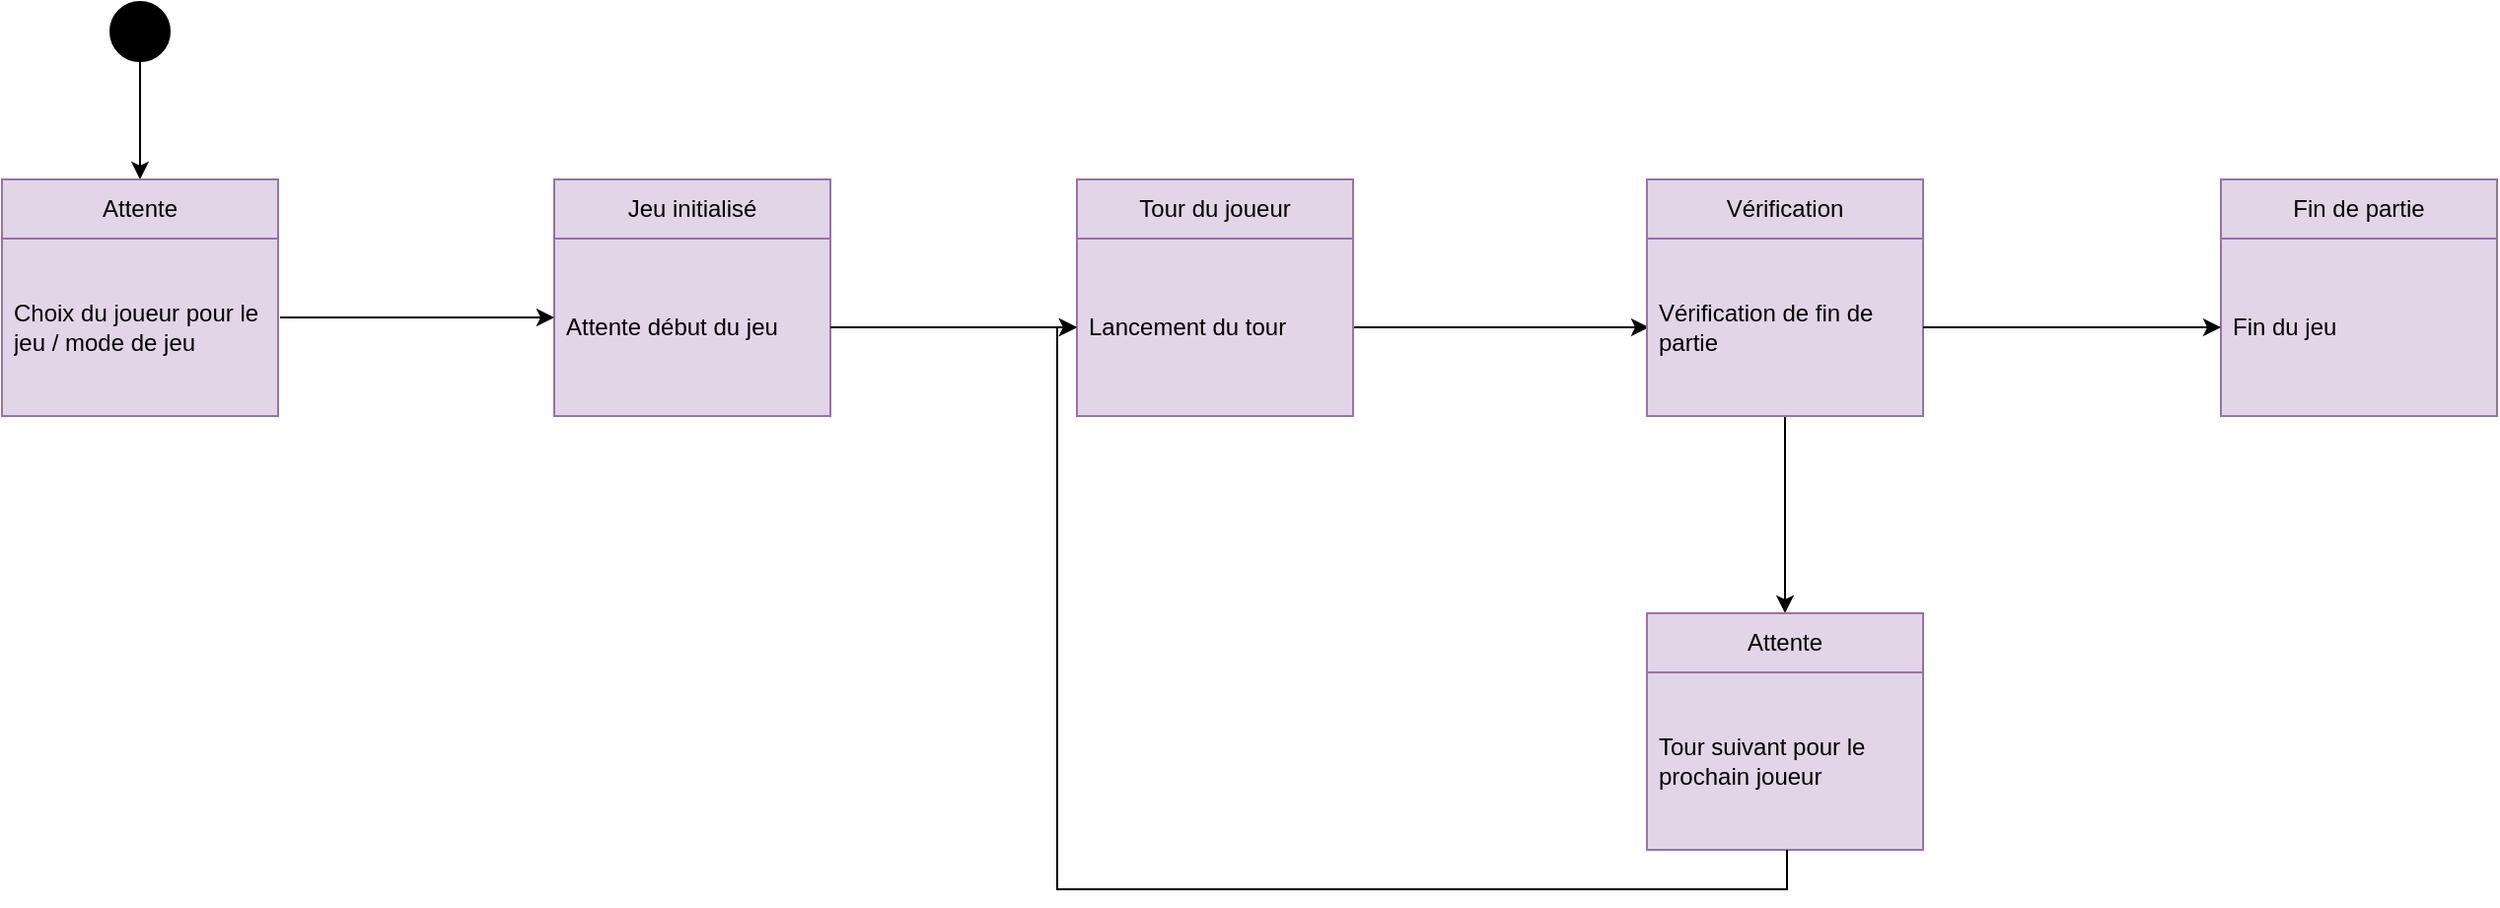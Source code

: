 <mxfile version="28.2.7">
  <diagram name="Page-1" id="AEfFvpfA0PrJpsahhnSm">
    <mxGraphModel dx="4982" dy="854" grid="1" gridSize="10" guides="1" tooltips="1" connect="1" arrows="1" fold="1" page="1" pageScale="1" pageWidth="413" pageHeight="291" math="0" shadow="0">
      <root>
        <mxCell id="0" />
        <mxCell id="1" parent="0" />
        <mxCell id="SYZDhbJk2cwsaqbULoUx-13" style="edgeStyle=orthogonalEdgeStyle;rounded=0;orthogonalLoop=1;jettySize=auto;html=1;" parent="1" source="SYZDhbJk2cwsaqbULoUx-2" target="SYZDhbJk2cwsaqbULoUx-9" edge="1">
          <mxGeometry relative="1" as="geometry" />
        </mxCell>
        <mxCell id="SYZDhbJk2cwsaqbULoUx-2" value="" style="ellipse;whiteSpace=wrap;html=1;fillColor=#000000;" parent="1" vertex="1">
          <mxGeometry x="-3190" y="250" width="30" height="30" as="geometry" />
        </mxCell>
        <mxCell id="SYZDhbJk2cwsaqbULoUx-9" value="Attente" style="swimlane;fontStyle=0;childLayout=stackLayout;horizontal=1;startSize=30;horizontalStack=0;resizeParent=1;resizeParentMax=0;resizeLast=0;collapsible=1;marginBottom=0;whiteSpace=wrap;html=1;fillColor=#e1d5e7;strokeColor=#9673a6;" parent="1" vertex="1">
          <mxGeometry x="-3245" y="340" width="140" height="120" as="geometry" />
        </mxCell>
        <mxCell id="SYZDhbJk2cwsaqbULoUx-10" value="&lt;div style=&quot;&quot;&gt;Choix du joueur pour le jeu / mode de jeu&lt;/div&gt;" style="text;strokeColor=#9673a6;fillColor=#e1d5e7;align=left;verticalAlign=middle;spacingLeft=4;spacingRight=4;overflow=hidden;points=[[0,0.5],[1,0.5]];portConstraint=eastwest;rotatable=0;whiteSpace=wrap;html=1;" parent="SYZDhbJk2cwsaqbULoUx-9" vertex="1">
          <mxGeometry y="30" width="140" height="90" as="geometry" />
        </mxCell>
        <mxCell id="SYZDhbJk2cwsaqbULoUx-21" value="Jeu initialisé" style="swimlane;fontStyle=0;childLayout=stackLayout;horizontal=1;startSize=30;horizontalStack=0;resizeParent=1;resizeParentMax=0;resizeLast=0;collapsible=1;marginBottom=0;whiteSpace=wrap;html=1;fillColor=#e1d5e7;strokeColor=#9673a6;" parent="1" vertex="1">
          <mxGeometry x="-2965" y="340" width="140" height="120" as="geometry" />
        </mxCell>
        <mxCell id="SYZDhbJk2cwsaqbULoUx-23" value="&lt;div style=&quot;&quot;&gt;Attente début du jeu&lt;/div&gt;" style="text;strokeColor=#9673a6;fillColor=#e1d5e7;align=left;verticalAlign=middle;spacingLeft=4;spacingRight=4;overflow=hidden;points=[[0,0.5],[1,0.5]];portConstraint=eastwest;rotatable=0;whiteSpace=wrap;html=1;" parent="SYZDhbJk2cwsaqbULoUx-21" vertex="1">
          <mxGeometry y="30" width="140" height="90" as="geometry" />
        </mxCell>
        <mxCell id="SYZDhbJk2cwsaqbULoUx-20" style="edgeStyle=orthogonalEdgeStyle;rounded=0;orthogonalLoop=1;jettySize=auto;html=1;entryX=-0.005;entryY=0.572;entryDx=0;entryDy=0;entryPerimeter=0;" parent="1" edge="1">
          <mxGeometry relative="1" as="geometry">
            <mxPoint x="-2965" y="410.0" as="targetPoint" />
            <mxPoint x="-3104" y="410" as="sourcePoint" />
            <Array as="points">
              <mxPoint x="-3104" y="410" />
            </Array>
          </mxGeometry>
        </mxCell>
        <mxCell id="SYZDhbJk2cwsaqbULoUx-26" value="Tour du joueur" style="swimlane;fontStyle=0;childLayout=stackLayout;horizontal=1;startSize=30;horizontalStack=0;resizeParent=1;resizeParentMax=0;resizeLast=0;collapsible=1;marginBottom=0;whiteSpace=wrap;html=1;fillColor=#e1d5e7;strokeColor=#9673a6;" parent="1" vertex="1">
          <mxGeometry x="-2700" y="340" width="140" height="120" as="geometry" />
        </mxCell>
        <mxCell id="HDc9qK1vgHrDOkIgv2iP-2" style="edgeStyle=orthogonalEdgeStyle;rounded=0;orthogonalLoop=1;jettySize=auto;html=1;" edge="1" parent="SYZDhbJk2cwsaqbULoUx-26" source="SYZDhbJk2cwsaqbULoUx-28">
          <mxGeometry relative="1" as="geometry">
            <mxPoint x="290" y="75" as="targetPoint" />
          </mxGeometry>
        </mxCell>
        <mxCell id="SYZDhbJk2cwsaqbULoUx-28" value="&lt;div style=&quot;&quot;&gt;Lancement du tour&lt;/div&gt;" style="text;strokeColor=#9673a6;fillColor=#e1d5e7;align=left;verticalAlign=middle;spacingLeft=4;spacingRight=4;overflow=hidden;points=[[0,0.5],[1,0.5]];portConstraint=eastwest;rotatable=0;whiteSpace=wrap;html=1;" parent="SYZDhbJk2cwsaqbULoUx-26" vertex="1">
          <mxGeometry y="30" width="140" height="90" as="geometry" />
        </mxCell>
        <mxCell id="SYZDhbJk2cwsaqbULoUx-25" style="edgeStyle=orthogonalEdgeStyle;rounded=0;orthogonalLoop=1;jettySize=auto;html=1;entryX=0;entryY=0.5;entryDx=0;entryDy=0;" parent="1" source="SYZDhbJk2cwsaqbULoUx-23" target="SYZDhbJk2cwsaqbULoUx-28" edge="1">
          <mxGeometry relative="1" as="geometry">
            <mxPoint x="-2700" y="415" as="targetPoint" />
          </mxGeometry>
        </mxCell>
        <mxCell id="HDc9qK1vgHrDOkIgv2iP-3" style="edgeStyle=orthogonalEdgeStyle;rounded=0;orthogonalLoop=1;jettySize=auto;html=1;entryX=0.5;entryY=0;entryDx=0;entryDy=0;" edge="1" parent="1" source="SYZDhbJk2cwsaqbULoUx-31" target="SYZDhbJk2cwsaqbULoUx-33">
          <mxGeometry relative="1" as="geometry" />
        </mxCell>
        <mxCell id="SYZDhbJk2cwsaqbULoUx-31" value="Vérification" style="swimlane;fontStyle=0;childLayout=stackLayout;horizontal=1;startSize=30;horizontalStack=0;resizeParent=1;resizeParentMax=0;resizeLast=0;collapsible=1;marginBottom=0;whiteSpace=wrap;html=1;fillColor=#e1d5e7;strokeColor=#9673a6;" parent="1" vertex="1">
          <mxGeometry x="-2411" y="340" width="140" height="120" as="geometry" />
        </mxCell>
        <mxCell id="SYZDhbJk2cwsaqbULoUx-32" value="&lt;div style=&quot;&quot;&gt;Vérification de fin de partie&lt;/div&gt;" style="text;strokeColor=#9673a6;fillColor=#e1d5e7;align=left;verticalAlign=middle;spacingLeft=4;spacingRight=4;overflow=hidden;points=[[0,0.5],[1,0.5]];portConstraint=eastwest;rotatable=0;whiteSpace=wrap;html=1;" parent="SYZDhbJk2cwsaqbULoUx-31" vertex="1">
          <mxGeometry y="30" width="140" height="90" as="geometry" />
        </mxCell>
        <mxCell id="SYZDhbJk2cwsaqbULoUx-33" value="Attente" style="swimlane;fontStyle=0;childLayout=stackLayout;horizontal=1;startSize=30;horizontalStack=0;resizeParent=1;resizeParentMax=0;resizeLast=0;collapsible=1;marginBottom=0;whiteSpace=wrap;html=1;fillColor=#e1d5e7;strokeColor=#9673a6;" parent="1" vertex="1">
          <mxGeometry x="-2411" y="560" width="140" height="120" as="geometry" />
        </mxCell>
        <mxCell id="SYZDhbJk2cwsaqbULoUx-34" value="&lt;div style=&quot;&quot;&gt;Tour suivant pour le prochain joueur&lt;/div&gt;" style="text;strokeColor=#9673a6;fillColor=#e1d5e7;align=left;verticalAlign=middle;spacingLeft=4;spacingRight=4;overflow=hidden;points=[[0,0.5],[1,0.5]];portConstraint=eastwest;rotatable=0;whiteSpace=wrap;html=1;" parent="SYZDhbJk2cwsaqbULoUx-33" vertex="1">
          <mxGeometry y="30" width="140" height="90" as="geometry" />
        </mxCell>
        <mxCell id="SYZDhbJk2cwsaqbULoUx-38" style="edgeStyle=orthogonalEdgeStyle;rounded=0;orthogonalLoop=1;jettySize=auto;html=1;entryX=0;entryY=0.5;entryDx=0;entryDy=0;" parent="1" target="SYZDhbJk2cwsaqbULoUx-28" edge="1">
          <mxGeometry relative="1" as="geometry">
            <mxPoint x="-2710" y="410" as="targetPoint" />
            <Array as="points">
              <mxPoint x="-2340" y="700" />
              <mxPoint x="-2710" y="700" />
              <mxPoint x="-2710" y="415" />
            </Array>
            <mxPoint x="-2340" y="680" as="sourcePoint" />
          </mxGeometry>
        </mxCell>
        <mxCell id="SYZDhbJk2cwsaqbULoUx-40" value="Fin de partie" style="swimlane;fontStyle=0;childLayout=stackLayout;horizontal=1;startSize=30;horizontalStack=0;resizeParent=1;resizeParentMax=0;resizeLast=0;collapsible=1;marginBottom=0;whiteSpace=wrap;html=1;fillColor=#e1d5e7;strokeColor=#9673a6;" parent="1" vertex="1">
          <mxGeometry x="-2120" y="340" width="140" height="120" as="geometry" />
        </mxCell>
        <mxCell id="SYZDhbJk2cwsaqbULoUx-42" value="&lt;div style=&quot;&quot;&gt;Fin du jeu&lt;/div&gt;" style="text;strokeColor=#9673a6;fillColor=#e1d5e7;align=left;verticalAlign=middle;spacingLeft=4;spacingRight=4;overflow=hidden;points=[[0,0.5],[1,0.5]];portConstraint=eastwest;rotatable=0;whiteSpace=wrap;html=1;" parent="SYZDhbJk2cwsaqbULoUx-40" vertex="1">
          <mxGeometry y="30" width="140" height="90" as="geometry" />
        </mxCell>
        <mxCell id="HDc9qK1vgHrDOkIgv2iP-1" style="edgeStyle=orthogonalEdgeStyle;rounded=0;orthogonalLoop=1;jettySize=auto;html=1;entryX=0;entryY=0.5;entryDx=0;entryDy=0;" edge="1" parent="1" source="SYZDhbJk2cwsaqbULoUx-32" target="SYZDhbJk2cwsaqbULoUx-42">
          <mxGeometry relative="1" as="geometry" />
        </mxCell>
      </root>
    </mxGraphModel>
  </diagram>
</mxfile>
